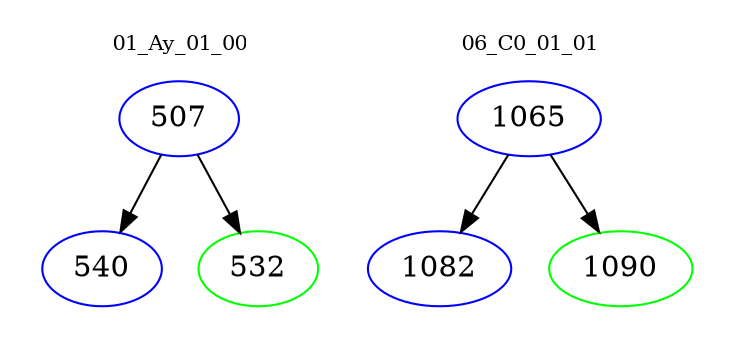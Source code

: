 digraph{
subgraph cluster_0 {
color = white
label = "01_Ay_01_00";
fontsize=10;
T0_507 [label="507", color="blue"]
T0_507 -> T0_540 [color="black"]
T0_540 [label="540", color="blue"]
T0_507 -> T0_532 [color="black"]
T0_532 [label="532", color="green"]
}
subgraph cluster_1 {
color = white
label = "06_C0_01_01";
fontsize=10;
T1_1065 [label="1065", color="blue"]
T1_1065 -> T1_1082 [color="black"]
T1_1082 [label="1082", color="blue"]
T1_1065 -> T1_1090 [color="black"]
T1_1090 [label="1090", color="green"]
}
}
